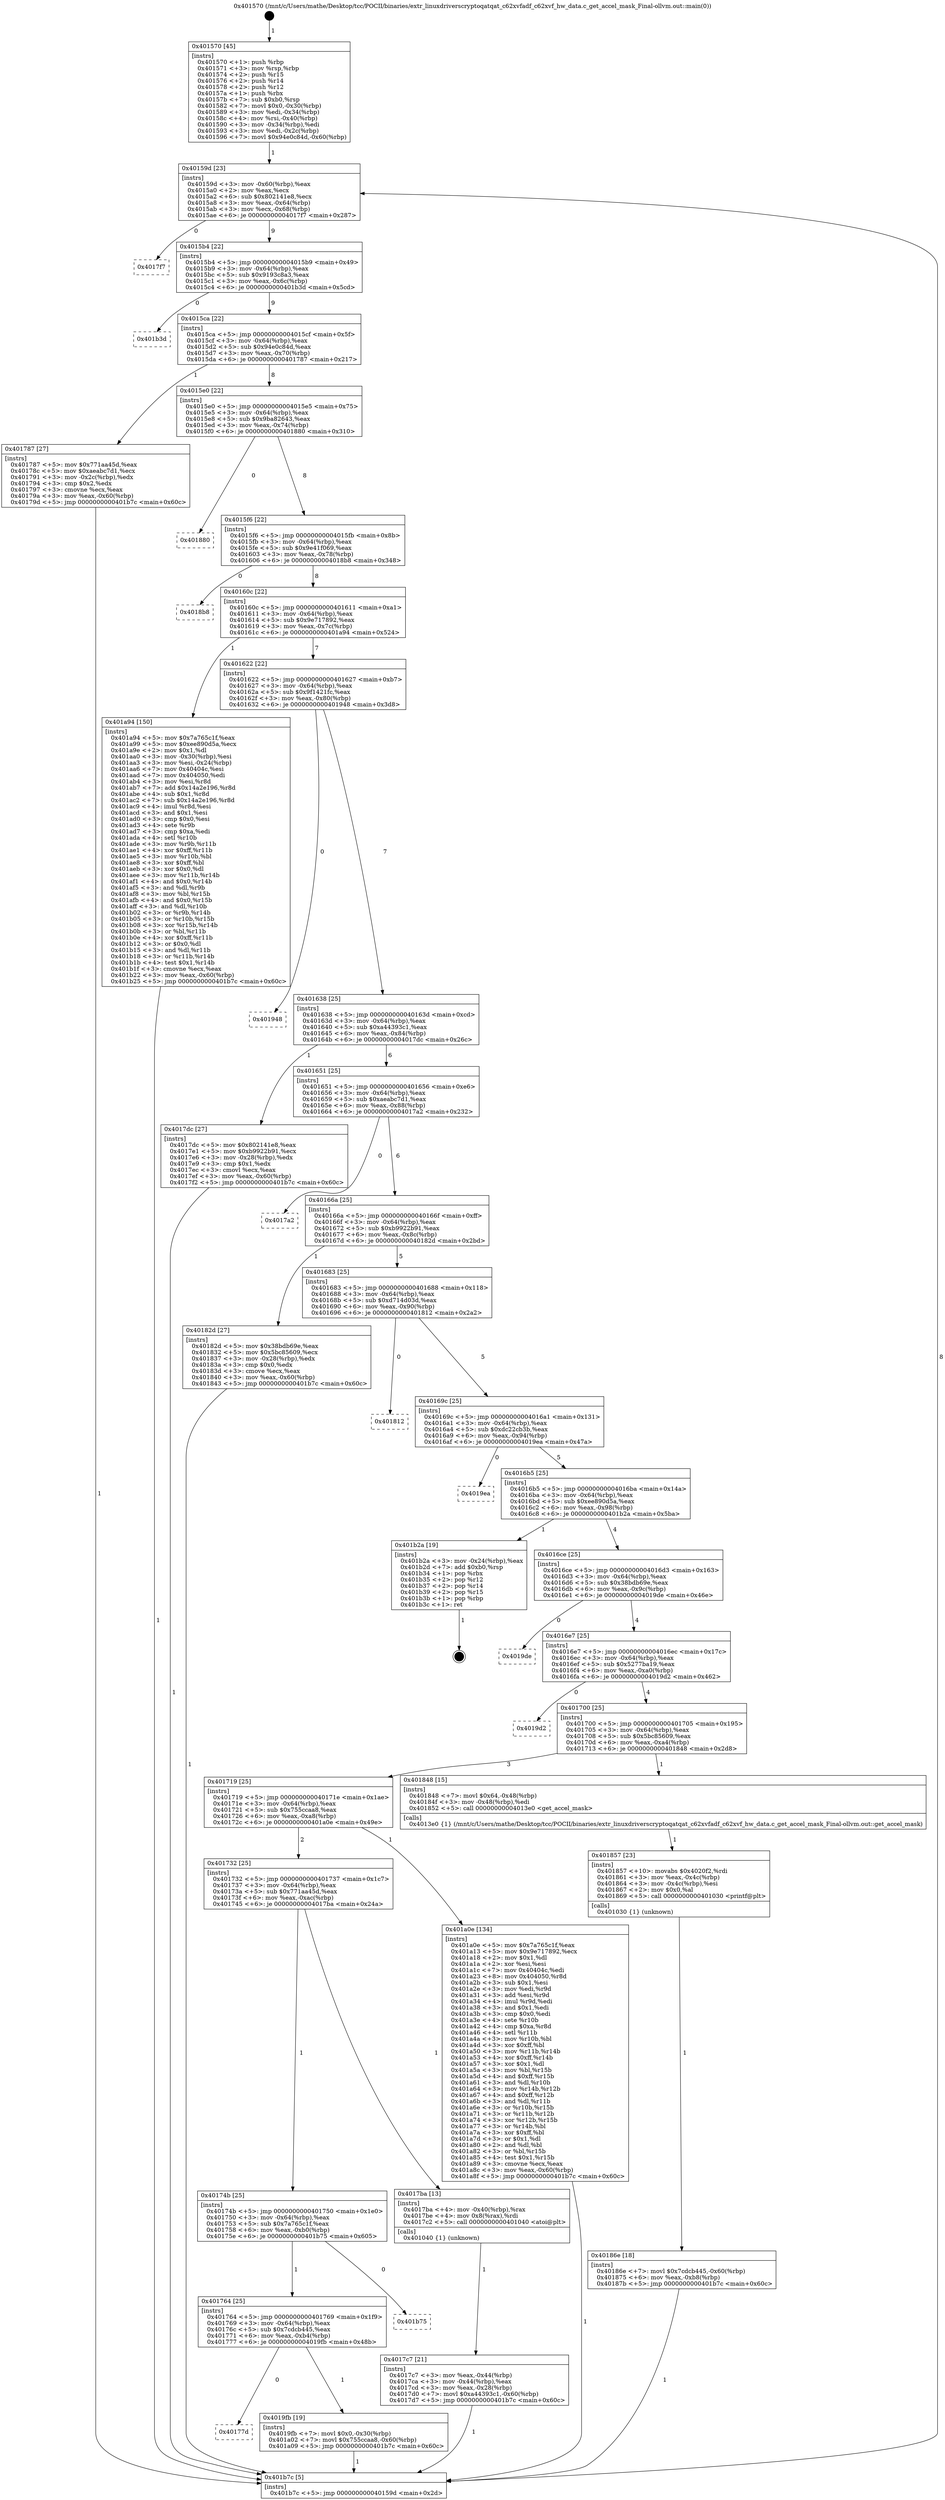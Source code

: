 digraph "0x401570" {
  label = "0x401570 (/mnt/c/Users/mathe/Desktop/tcc/POCII/binaries/extr_linuxdriverscryptoqatqat_c62xvfadf_c62xvf_hw_data.c_get_accel_mask_Final-ollvm.out::main(0))"
  labelloc = "t"
  node[shape=record]

  Entry [label="",width=0.3,height=0.3,shape=circle,fillcolor=black,style=filled]
  "0x40159d" [label="{
     0x40159d [23]\l
     | [instrs]\l
     &nbsp;&nbsp;0x40159d \<+3\>: mov -0x60(%rbp),%eax\l
     &nbsp;&nbsp;0x4015a0 \<+2\>: mov %eax,%ecx\l
     &nbsp;&nbsp;0x4015a2 \<+6\>: sub $0x802141e8,%ecx\l
     &nbsp;&nbsp;0x4015a8 \<+3\>: mov %eax,-0x64(%rbp)\l
     &nbsp;&nbsp;0x4015ab \<+3\>: mov %ecx,-0x68(%rbp)\l
     &nbsp;&nbsp;0x4015ae \<+6\>: je 00000000004017f7 \<main+0x287\>\l
  }"]
  "0x4017f7" [label="{
     0x4017f7\l
  }", style=dashed]
  "0x4015b4" [label="{
     0x4015b4 [22]\l
     | [instrs]\l
     &nbsp;&nbsp;0x4015b4 \<+5\>: jmp 00000000004015b9 \<main+0x49\>\l
     &nbsp;&nbsp;0x4015b9 \<+3\>: mov -0x64(%rbp),%eax\l
     &nbsp;&nbsp;0x4015bc \<+5\>: sub $0x9193c8a3,%eax\l
     &nbsp;&nbsp;0x4015c1 \<+3\>: mov %eax,-0x6c(%rbp)\l
     &nbsp;&nbsp;0x4015c4 \<+6\>: je 0000000000401b3d \<main+0x5cd\>\l
  }"]
  Exit [label="",width=0.3,height=0.3,shape=circle,fillcolor=black,style=filled,peripheries=2]
  "0x401b3d" [label="{
     0x401b3d\l
  }", style=dashed]
  "0x4015ca" [label="{
     0x4015ca [22]\l
     | [instrs]\l
     &nbsp;&nbsp;0x4015ca \<+5\>: jmp 00000000004015cf \<main+0x5f\>\l
     &nbsp;&nbsp;0x4015cf \<+3\>: mov -0x64(%rbp),%eax\l
     &nbsp;&nbsp;0x4015d2 \<+5\>: sub $0x94e0c84d,%eax\l
     &nbsp;&nbsp;0x4015d7 \<+3\>: mov %eax,-0x70(%rbp)\l
     &nbsp;&nbsp;0x4015da \<+6\>: je 0000000000401787 \<main+0x217\>\l
  }"]
  "0x40177d" [label="{
     0x40177d\l
  }", style=dashed]
  "0x401787" [label="{
     0x401787 [27]\l
     | [instrs]\l
     &nbsp;&nbsp;0x401787 \<+5\>: mov $0x771aa45d,%eax\l
     &nbsp;&nbsp;0x40178c \<+5\>: mov $0xaeabc7d1,%ecx\l
     &nbsp;&nbsp;0x401791 \<+3\>: mov -0x2c(%rbp),%edx\l
     &nbsp;&nbsp;0x401794 \<+3\>: cmp $0x2,%edx\l
     &nbsp;&nbsp;0x401797 \<+3\>: cmovne %ecx,%eax\l
     &nbsp;&nbsp;0x40179a \<+3\>: mov %eax,-0x60(%rbp)\l
     &nbsp;&nbsp;0x40179d \<+5\>: jmp 0000000000401b7c \<main+0x60c\>\l
  }"]
  "0x4015e0" [label="{
     0x4015e0 [22]\l
     | [instrs]\l
     &nbsp;&nbsp;0x4015e0 \<+5\>: jmp 00000000004015e5 \<main+0x75\>\l
     &nbsp;&nbsp;0x4015e5 \<+3\>: mov -0x64(%rbp),%eax\l
     &nbsp;&nbsp;0x4015e8 \<+5\>: sub $0x9ba82643,%eax\l
     &nbsp;&nbsp;0x4015ed \<+3\>: mov %eax,-0x74(%rbp)\l
     &nbsp;&nbsp;0x4015f0 \<+6\>: je 0000000000401880 \<main+0x310\>\l
  }"]
  "0x401b7c" [label="{
     0x401b7c [5]\l
     | [instrs]\l
     &nbsp;&nbsp;0x401b7c \<+5\>: jmp 000000000040159d \<main+0x2d\>\l
  }"]
  "0x401570" [label="{
     0x401570 [45]\l
     | [instrs]\l
     &nbsp;&nbsp;0x401570 \<+1\>: push %rbp\l
     &nbsp;&nbsp;0x401571 \<+3\>: mov %rsp,%rbp\l
     &nbsp;&nbsp;0x401574 \<+2\>: push %r15\l
     &nbsp;&nbsp;0x401576 \<+2\>: push %r14\l
     &nbsp;&nbsp;0x401578 \<+2\>: push %r12\l
     &nbsp;&nbsp;0x40157a \<+1\>: push %rbx\l
     &nbsp;&nbsp;0x40157b \<+7\>: sub $0xb0,%rsp\l
     &nbsp;&nbsp;0x401582 \<+7\>: movl $0x0,-0x30(%rbp)\l
     &nbsp;&nbsp;0x401589 \<+3\>: mov %edi,-0x34(%rbp)\l
     &nbsp;&nbsp;0x40158c \<+4\>: mov %rsi,-0x40(%rbp)\l
     &nbsp;&nbsp;0x401590 \<+3\>: mov -0x34(%rbp),%edi\l
     &nbsp;&nbsp;0x401593 \<+3\>: mov %edi,-0x2c(%rbp)\l
     &nbsp;&nbsp;0x401596 \<+7\>: movl $0x94e0c84d,-0x60(%rbp)\l
  }"]
  "0x4019fb" [label="{
     0x4019fb [19]\l
     | [instrs]\l
     &nbsp;&nbsp;0x4019fb \<+7\>: movl $0x0,-0x30(%rbp)\l
     &nbsp;&nbsp;0x401a02 \<+7\>: movl $0x755ccaa8,-0x60(%rbp)\l
     &nbsp;&nbsp;0x401a09 \<+5\>: jmp 0000000000401b7c \<main+0x60c\>\l
  }"]
  "0x401880" [label="{
     0x401880\l
  }", style=dashed]
  "0x4015f6" [label="{
     0x4015f6 [22]\l
     | [instrs]\l
     &nbsp;&nbsp;0x4015f6 \<+5\>: jmp 00000000004015fb \<main+0x8b\>\l
     &nbsp;&nbsp;0x4015fb \<+3\>: mov -0x64(%rbp),%eax\l
     &nbsp;&nbsp;0x4015fe \<+5\>: sub $0x9e41f069,%eax\l
     &nbsp;&nbsp;0x401603 \<+3\>: mov %eax,-0x78(%rbp)\l
     &nbsp;&nbsp;0x401606 \<+6\>: je 00000000004018b8 \<main+0x348\>\l
  }"]
  "0x401764" [label="{
     0x401764 [25]\l
     | [instrs]\l
     &nbsp;&nbsp;0x401764 \<+5\>: jmp 0000000000401769 \<main+0x1f9\>\l
     &nbsp;&nbsp;0x401769 \<+3\>: mov -0x64(%rbp),%eax\l
     &nbsp;&nbsp;0x40176c \<+5\>: sub $0x7cdcb445,%eax\l
     &nbsp;&nbsp;0x401771 \<+6\>: mov %eax,-0xb4(%rbp)\l
     &nbsp;&nbsp;0x401777 \<+6\>: je 00000000004019fb \<main+0x48b\>\l
  }"]
  "0x4018b8" [label="{
     0x4018b8\l
  }", style=dashed]
  "0x40160c" [label="{
     0x40160c [22]\l
     | [instrs]\l
     &nbsp;&nbsp;0x40160c \<+5\>: jmp 0000000000401611 \<main+0xa1\>\l
     &nbsp;&nbsp;0x401611 \<+3\>: mov -0x64(%rbp),%eax\l
     &nbsp;&nbsp;0x401614 \<+5\>: sub $0x9e717892,%eax\l
     &nbsp;&nbsp;0x401619 \<+3\>: mov %eax,-0x7c(%rbp)\l
     &nbsp;&nbsp;0x40161c \<+6\>: je 0000000000401a94 \<main+0x524\>\l
  }"]
  "0x401b75" [label="{
     0x401b75\l
  }", style=dashed]
  "0x401a94" [label="{
     0x401a94 [150]\l
     | [instrs]\l
     &nbsp;&nbsp;0x401a94 \<+5\>: mov $0x7a765c1f,%eax\l
     &nbsp;&nbsp;0x401a99 \<+5\>: mov $0xee890d5a,%ecx\l
     &nbsp;&nbsp;0x401a9e \<+2\>: mov $0x1,%dl\l
     &nbsp;&nbsp;0x401aa0 \<+3\>: mov -0x30(%rbp),%esi\l
     &nbsp;&nbsp;0x401aa3 \<+3\>: mov %esi,-0x24(%rbp)\l
     &nbsp;&nbsp;0x401aa6 \<+7\>: mov 0x40404c,%esi\l
     &nbsp;&nbsp;0x401aad \<+7\>: mov 0x404050,%edi\l
     &nbsp;&nbsp;0x401ab4 \<+3\>: mov %esi,%r8d\l
     &nbsp;&nbsp;0x401ab7 \<+7\>: add $0x14a2e196,%r8d\l
     &nbsp;&nbsp;0x401abe \<+4\>: sub $0x1,%r8d\l
     &nbsp;&nbsp;0x401ac2 \<+7\>: sub $0x14a2e196,%r8d\l
     &nbsp;&nbsp;0x401ac9 \<+4\>: imul %r8d,%esi\l
     &nbsp;&nbsp;0x401acd \<+3\>: and $0x1,%esi\l
     &nbsp;&nbsp;0x401ad0 \<+3\>: cmp $0x0,%esi\l
     &nbsp;&nbsp;0x401ad3 \<+4\>: sete %r9b\l
     &nbsp;&nbsp;0x401ad7 \<+3\>: cmp $0xa,%edi\l
     &nbsp;&nbsp;0x401ada \<+4\>: setl %r10b\l
     &nbsp;&nbsp;0x401ade \<+3\>: mov %r9b,%r11b\l
     &nbsp;&nbsp;0x401ae1 \<+4\>: xor $0xff,%r11b\l
     &nbsp;&nbsp;0x401ae5 \<+3\>: mov %r10b,%bl\l
     &nbsp;&nbsp;0x401ae8 \<+3\>: xor $0xff,%bl\l
     &nbsp;&nbsp;0x401aeb \<+3\>: xor $0x0,%dl\l
     &nbsp;&nbsp;0x401aee \<+3\>: mov %r11b,%r14b\l
     &nbsp;&nbsp;0x401af1 \<+4\>: and $0x0,%r14b\l
     &nbsp;&nbsp;0x401af5 \<+3\>: and %dl,%r9b\l
     &nbsp;&nbsp;0x401af8 \<+3\>: mov %bl,%r15b\l
     &nbsp;&nbsp;0x401afb \<+4\>: and $0x0,%r15b\l
     &nbsp;&nbsp;0x401aff \<+3\>: and %dl,%r10b\l
     &nbsp;&nbsp;0x401b02 \<+3\>: or %r9b,%r14b\l
     &nbsp;&nbsp;0x401b05 \<+3\>: or %r10b,%r15b\l
     &nbsp;&nbsp;0x401b08 \<+3\>: xor %r15b,%r14b\l
     &nbsp;&nbsp;0x401b0b \<+3\>: or %bl,%r11b\l
     &nbsp;&nbsp;0x401b0e \<+4\>: xor $0xff,%r11b\l
     &nbsp;&nbsp;0x401b12 \<+3\>: or $0x0,%dl\l
     &nbsp;&nbsp;0x401b15 \<+3\>: and %dl,%r11b\l
     &nbsp;&nbsp;0x401b18 \<+3\>: or %r11b,%r14b\l
     &nbsp;&nbsp;0x401b1b \<+4\>: test $0x1,%r14b\l
     &nbsp;&nbsp;0x401b1f \<+3\>: cmovne %ecx,%eax\l
     &nbsp;&nbsp;0x401b22 \<+3\>: mov %eax,-0x60(%rbp)\l
     &nbsp;&nbsp;0x401b25 \<+5\>: jmp 0000000000401b7c \<main+0x60c\>\l
  }"]
  "0x401622" [label="{
     0x401622 [22]\l
     | [instrs]\l
     &nbsp;&nbsp;0x401622 \<+5\>: jmp 0000000000401627 \<main+0xb7\>\l
     &nbsp;&nbsp;0x401627 \<+3\>: mov -0x64(%rbp),%eax\l
     &nbsp;&nbsp;0x40162a \<+5\>: sub $0x9f1421fc,%eax\l
     &nbsp;&nbsp;0x40162f \<+3\>: mov %eax,-0x80(%rbp)\l
     &nbsp;&nbsp;0x401632 \<+6\>: je 0000000000401948 \<main+0x3d8\>\l
  }"]
  "0x40186e" [label="{
     0x40186e [18]\l
     | [instrs]\l
     &nbsp;&nbsp;0x40186e \<+7\>: movl $0x7cdcb445,-0x60(%rbp)\l
     &nbsp;&nbsp;0x401875 \<+6\>: mov %eax,-0xb8(%rbp)\l
     &nbsp;&nbsp;0x40187b \<+5\>: jmp 0000000000401b7c \<main+0x60c\>\l
  }"]
  "0x401948" [label="{
     0x401948\l
  }", style=dashed]
  "0x401638" [label="{
     0x401638 [25]\l
     | [instrs]\l
     &nbsp;&nbsp;0x401638 \<+5\>: jmp 000000000040163d \<main+0xcd\>\l
     &nbsp;&nbsp;0x40163d \<+3\>: mov -0x64(%rbp),%eax\l
     &nbsp;&nbsp;0x401640 \<+5\>: sub $0xa44393c1,%eax\l
     &nbsp;&nbsp;0x401645 \<+6\>: mov %eax,-0x84(%rbp)\l
     &nbsp;&nbsp;0x40164b \<+6\>: je 00000000004017dc \<main+0x26c\>\l
  }"]
  "0x401857" [label="{
     0x401857 [23]\l
     | [instrs]\l
     &nbsp;&nbsp;0x401857 \<+10\>: movabs $0x4020f2,%rdi\l
     &nbsp;&nbsp;0x401861 \<+3\>: mov %eax,-0x4c(%rbp)\l
     &nbsp;&nbsp;0x401864 \<+3\>: mov -0x4c(%rbp),%esi\l
     &nbsp;&nbsp;0x401867 \<+2\>: mov $0x0,%al\l
     &nbsp;&nbsp;0x401869 \<+5\>: call 0000000000401030 \<printf@plt\>\l
     | [calls]\l
     &nbsp;&nbsp;0x401030 \{1\} (unknown)\l
  }"]
  "0x4017dc" [label="{
     0x4017dc [27]\l
     | [instrs]\l
     &nbsp;&nbsp;0x4017dc \<+5\>: mov $0x802141e8,%eax\l
     &nbsp;&nbsp;0x4017e1 \<+5\>: mov $0xb9922b91,%ecx\l
     &nbsp;&nbsp;0x4017e6 \<+3\>: mov -0x28(%rbp),%edx\l
     &nbsp;&nbsp;0x4017e9 \<+3\>: cmp $0x1,%edx\l
     &nbsp;&nbsp;0x4017ec \<+3\>: cmovl %ecx,%eax\l
     &nbsp;&nbsp;0x4017ef \<+3\>: mov %eax,-0x60(%rbp)\l
     &nbsp;&nbsp;0x4017f2 \<+5\>: jmp 0000000000401b7c \<main+0x60c\>\l
  }"]
  "0x401651" [label="{
     0x401651 [25]\l
     | [instrs]\l
     &nbsp;&nbsp;0x401651 \<+5\>: jmp 0000000000401656 \<main+0xe6\>\l
     &nbsp;&nbsp;0x401656 \<+3\>: mov -0x64(%rbp),%eax\l
     &nbsp;&nbsp;0x401659 \<+5\>: sub $0xaeabc7d1,%eax\l
     &nbsp;&nbsp;0x40165e \<+6\>: mov %eax,-0x88(%rbp)\l
     &nbsp;&nbsp;0x401664 \<+6\>: je 00000000004017a2 \<main+0x232\>\l
  }"]
  "0x4017c7" [label="{
     0x4017c7 [21]\l
     | [instrs]\l
     &nbsp;&nbsp;0x4017c7 \<+3\>: mov %eax,-0x44(%rbp)\l
     &nbsp;&nbsp;0x4017ca \<+3\>: mov -0x44(%rbp),%eax\l
     &nbsp;&nbsp;0x4017cd \<+3\>: mov %eax,-0x28(%rbp)\l
     &nbsp;&nbsp;0x4017d0 \<+7\>: movl $0xa44393c1,-0x60(%rbp)\l
     &nbsp;&nbsp;0x4017d7 \<+5\>: jmp 0000000000401b7c \<main+0x60c\>\l
  }"]
  "0x4017a2" [label="{
     0x4017a2\l
  }", style=dashed]
  "0x40166a" [label="{
     0x40166a [25]\l
     | [instrs]\l
     &nbsp;&nbsp;0x40166a \<+5\>: jmp 000000000040166f \<main+0xff\>\l
     &nbsp;&nbsp;0x40166f \<+3\>: mov -0x64(%rbp),%eax\l
     &nbsp;&nbsp;0x401672 \<+5\>: sub $0xb9922b91,%eax\l
     &nbsp;&nbsp;0x401677 \<+6\>: mov %eax,-0x8c(%rbp)\l
     &nbsp;&nbsp;0x40167d \<+6\>: je 000000000040182d \<main+0x2bd\>\l
  }"]
  "0x40174b" [label="{
     0x40174b [25]\l
     | [instrs]\l
     &nbsp;&nbsp;0x40174b \<+5\>: jmp 0000000000401750 \<main+0x1e0\>\l
     &nbsp;&nbsp;0x401750 \<+3\>: mov -0x64(%rbp),%eax\l
     &nbsp;&nbsp;0x401753 \<+5\>: sub $0x7a765c1f,%eax\l
     &nbsp;&nbsp;0x401758 \<+6\>: mov %eax,-0xb0(%rbp)\l
     &nbsp;&nbsp;0x40175e \<+6\>: je 0000000000401b75 \<main+0x605\>\l
  }"]
  "0x40182d" [label="{
     0x40182d [27]\l
     | [instrs]\l
     &nbsp;&nbsp;0x40182d \<+5\>: mov $0x38bdb69e,%eax\l
     &nbsp;&nbsp;0x401832 \<+5\>: mov $0x5bc85609,%ecx\l
     &nbsp;&nbsp;0x401837 \<+3\>: mov -0x28(%rbp),%edx\l
     &nbsp;&nbsp;0x40183a \<+3\>: cmp $0x0,%edx\l
     &nbsp;&nbsp;0x40183d \<+3\>: cmove %ecx,%eax\l
     &nbsp;&nbsp;0x401840 \<+3\>: mov %eax,-0x60(%rbp)\l
     &nbsp;&nbsp;0x401843 \<+5\>: jmp 0000000000401b7c \<main+0x60c\>\l
  }"]
  "0x401683" [label="{
     0x401683 [25]\l
     | [instrs]\l
     &nbsp;&nbsp;0x401683 \<+5\>: jmp 0000000000401688 \<main+0x118\>\l
     &nbsp;&nbsp;0x401688 \<+3\>: mov -0x64(%rbp),%eax\l
     &nbsp;&nbsp;0x40168b \<+5\>: sub $0xd714d03d,%eax\l
     &nbsp;&nbsp;0x401690 \<+6\>: mov %eax,-0x90(%rbp)\l
     &nbsp;&nbsp;0x401696 \<+6\>: je 0000000000401812 \<main+0x2a2\>\l
  }"]
  "0x4017ba" [label="{
     0x4017ba [13]\l
     | [instrs]\l
     &nbsp;&nbsp;0x4017ba \<+4\>: mov -0x40(%rbp),%rax\l
     &nbsp;&nbsp;0x4017be \<+4\>: mov 0x8(%rax),%rdi\l
     &nbsp;&nbsp;0x4017c2 \<+5\>: call 0000000000401040 \<atoi@plt\>\l
     | [calls]\l
     &nbsp;&nbsp;0x401040 \{1\} (unknown)\l
  }"]
  "0x401812" [label="{
     0x401812\l
  }", style=dashed]
  "0x40169c" [label="{
     0x40169c [25]\l
     | [instrs]\l
     &nbsp;&nbsp;0x40169c \<+5\>: jmp 00000000004016a1 \<main+0x131\>\l
     &nbsp;&nbsp;0x4016a1 \<+3\>: mov -0x64(%rbp),%eax\l
     &nbsp;&nbsp;0x4016a4 \<+5\>: sub $0xdc22cb3b,%eax\l
     &nbsp;&nbsp;0x4016a9 \<+6\>: mov %eax,-0x94(%rbp)\l
     &nbsp;&nbsp;0x4016af \<+6\>: je 00000000004019ea \<main+0x47a\>\l
  }"]
  "0x401732" [label="{
     0x401732 [25]\l
     | [instrs]\l
     &nbsp;&nbsp;0x401732 \<+5\>: jmp 0000000000401737 \<main+0x1c7\>\l
     &nbsp;&nbsp;0x401737 \<+3\>: mov -0x64(%rbp),%eax\l
     &nbsp;&nbsp;0x40173a \<+5\>: sub $0x771aa45d,%eax\l
     &nbsp;&nbsp;0x40173f \<+6\>: mov %eax,-0xac(%rbp)\l
     &nbsp;&nbsp;0x401745 \<+6\>: je 00000000004017ba \<main+0x24a\>\l
  }"]
  "0x4019ea" [label="{
     0x4019ea\l
  }", style=dashed]
  "0x4016b5" [label="{
     0x4016b5 [25]\l
     | [instrs]\l
     &nbsp;&nbsp;0x4016b5 \<+5\>: jmp 00000000004016ba \<main+0x14a\>\l
     &nbsp;&nbsp;0x4016ba \<+3\>: mov -0x64(%rbp),%eax\l
     &nbsp;&nbsp;0x4016bd \<+5\>: sub $0xee890d5a,%eax\l
     &nbsp;&nbsp;0x4016c2 \<+6\>: mov %eax,-0x98(%rbp)\l
     &nbsp;&nbsp;0x4016c8 \<+6\>: je 0000000000401b2a \<main+0x5ba\>\l
  }"]
  "0x401a0e" [label="{
     0x401a0e [134]\l
     | [instrs]\l
     &nbsp;&nbsp;0x401a0e \<+5\>: mov $0x7a765c1f,%eax\l
     &nbsp;&nbsp;0x401a13 \<+5\>: mov $0x9e717892,%ecx\l
     &nbsp;&nbsp;0x401a18 \<+2\>: mov $0x1,%dl\l
     &nbsp;&nbsp;0x401a1a \<+2\>: xor %esi,%esi\l
     &nbsp;&nbsp;0x401a1c \<+7\>: mov 0x40404c,%edi\l
     &nbsp;&nbsp;0x401a23 \<+8\>: mov 0x404050,%r8d\l
     &nbsp;&nbsp;0x401a2b \<+3\>: sub $0x1,%esi\l
     &nbsp;&nbsp;0x401a2e \<+3\>: mov %edi,%r9d\l
     &nbsp;&nbsp;0x401a31 \<+3\>: add %esi,%r9d\l
     &nbsp;&nbsp;0x401a34 \<+4\>: imul %r9d,%edi\l
     &nbsp;&nbsp;0x401a38 \<+3\>: and $0x1,%edi\l
     &nbsp;&nbsp;0x401a3b \<+3\>: cmp $0x0,%edi\l
     &nbsp;&nbsp;0x401a3e \<+4\>: sete %r10b\l
     &nbsp;&nbsp;0x401a42 \<+4\>: cmp $0xa,%r8d\l
     &nbsp;&nbsp;0x401a46 \<+4\>: setl %r11b\l
     &nbsp;&nbsp;0x401a4a \<+3\>: mov %r10b,%bl\l
     &nbsp;&nbsp;0x401a4d \<+3\>: xor $0xff,%bl\l
     &nbsp;&nbsp;0x401a50 \<+3\>: mov %r11b,%r14b\l
     &nbsp;&nbsp;0x401a53 \<+4\>: xor $0xff,%r14b\l
     &nbsp;&nbsp;0x401a57 \<+3\>: xor $0x1,%dl\l
     &nbsp;&nbsp;0x401a5a \<+3\>: mov %bl,%r15b\l
     &nbsp;&nbsp;0x401a5d \<+4\>: and $0xff,%r15b\l
     &nbsp;&nbsp;0x401a61 \<+3\>: and %dl,%r10b\l
     &nbsp;&nbsp;0x401a64 \<+3\>: mov %r14b,%r12b\l
     &nbsp;&nbsp;0x401a67 \<+4\>: and $0xff,%r12b\l
     &nbsp;&nbsp;0x401a6b \<+3\>: and %dl,%r11b\l
     &nbsp;&nbsp;0x401a6e \<+3\>: or %r10b,%r15b\l
     &nbsp;&nbsp;0x401a71 \<+3\>: or %r11b,%r12b\l
     &nbsp;&nbsp;0x401a74 \<+3\>: xor %r12b,%r15b\l
     &nbsp;&nbsp;0x401a77 \<+3\>: or %r14b,%bl\l
     &nbsp;&nbsp;0x401a7a \<+3\>: xor $0xff,%bl\l
     &nbsp;&nbsp;0x401a7d \<+3\>: or $0x1,%dl\l
     &nbsp;&nbsp;0x401a80 \<+2\>: and %dl,%bl\l
     &nbsp;&nbsp;0x401a82 \<+3\>: or %bl,%r15b\l
     &nbsp;&nbsp;0x401a85 \<+4\>: test $0x1,%r15b\l
     &nbsp;&nbsp;0x401a89 \<+3\>: cmovne %ecx,%eax\l
     &nbsp;&nbsp;0x401a8c \<+3\>: mov %eax,-0x60(%rbp)\l
     &nbsp;&nbsp;0x401a8f \<+5\>: jmp 0000000000401b7c \<main+0x60c\>\l
  }"]
  "0x401b2a" [label="{
     0x401b2a [19]\l
     | [instrs]\l
     &nbsp;&nbsp;0x401b2a \<+3\>: mov -0x24(%rbp),%eax\l
     &nbsp;&nbsp;0x401b2d \<+7\>: add $0xb0,%rsp\l
     &nbsp;&nbsp;0x401b34 \<+1\>: pop %rbx\l
     &nbsp;&nbsp;0x401b35 \<+2\>: pop %r12\l
     &nbsp;&nbsp;0x401b37 \<+2\>: pop %r14\l
     &nbsp;&nbsp;0x401b39 \<+2\>: pop %r15\l
     &nbsp;&nbsp;0x401b3b \<+1\>: pop %rbp\l
     &nbsp;&nbsp;0x401b3c \<+1\>: ret\l
  }"]
  "0x4016ce" [label="{
     0x4016ce [25]\l
     | [instrs]\l
     &nbsp;&nbsp;0x4016ce \<+5\>: jmp 00000000004016d3 \<main+0x163\>\l
     &nbsp;&nbsp;0x4016d3 \<+3\>: mov -0x64(%rbp),%eax\l
     &nbsp;&nbsp;0x4016d6 \<+5\>: sub $0x38bdb69e,%eax\l
     &nbsp;&nbsp;0x4016db \<+6\>: mov %eax,-0x9c(%rbp)\l
     &nbsp;&nbsp;0x4016e1 \<+6\>: je 00000000004019de \<main+0x46e\>\l
  }"]
  "0x401719" [label="{
     0x401719 [25]\l
     | [instrs]\l
     &nbsp;&nbsp;0x401719 \<+5\>: jmp 000000000040171e \<main+0x1ae\>\l
     &nbsp;&nbsp;0x40171e \<+3\>: mov -0x64(%rbp),%eax\l
     &nbsp;&nbsp;0x401721 \<+5\>: sub $0x755ccaa8,%eax\l
     &nbsp;&nbsp;0x401726 \<+6\>: mov %eax,-0xa8(%rbp)\l
     &nbsp;&nbsp;0x40172c \<+6\>: je 0000000000401a0e \<main+0x49e\>\l
  }"]
  "0x4019de" [label="{
     0x4019de\l
  }", style=dashed]
  "0x4016e7" [label="{
     0x4016e7 [25]\l
     | [instrs]\l
     &nbsp;&nbsp;0x4016e7 \<+5\>: jmp 00000000004016ec \<main+0x17c\>\l
     &nbsp;&nbsp;0x4016ec \<+3\>: mov -0x64(%rbp),%eax\l
     &nbsp;&nbsp;0x4016ef \<+5\>: sub $0x5277ba19,%eax\l
     &nbsp;&nbsp;0x4016f4 \<+6\>: mov %eax,-0xa0(%rbp)\l
     &nbsp;&nbsp;0x4016fa \<+6\>: je 00000000004019d2 \<main+0x462\>\l
  }"]
  "0x401848" [label="{
     0x401848 [15]\l
     | [instrs]\l
     &nbsp;&nbsp;0x401848 \<+7\>: movl $0x64,-0x48(%rbp)\l
     &nbsp;&nbsp;0x40184f \<+3\>: mov -0x48(%rbp),%edi\l
     &nbsp;&nbsp;0x401852 \<+5\>: call 00000000004013e0 \<get_accel_mask\>\l
     | [calls]\l
     &nbsp;&nbsp;0x4013e0 \{1\} (/mnt/c/Users/mathe/Desktop/tcc/POCII/binaries/extr_linuxdriverscryptoqatqat_c62xvfadf_c62xvf_hw_data.c_get_accel_mask_Final-ollvm.out::get_accel_mask)\l
  }"]
  "0x4019d2" [label="{
     0x4019d2\l
  }", style=dashed]
  "0x401700" [label="{
     0x401700 [25]\l
     | [instrs]\l
     &nbsp;&nbsp;0x401700 \<+5\>: jmp 0000000000401705 \<main+0x195\>\l
     &nbsp;&nbsp;0x401705 \<+3\>: mov -0x64(%rbp),%eax\l
     &nbsp;&nbsp;0x401708 \<+5\>: sub $0x5bc85609,%eax\l
     &nbsp;&nbsp;0x40170d \<+6\>: mov %eax,-0xa4(%rbp)\l
     &nbsp;&nbsp;0x401713 \<+6\>: je 0000000000401848 \<main+0x2d8\>\l
  }"]
  Entry -> "0x401570" [label=" 1"]
  "0x40159d" -> "0x4017f7" [label=" 0"]
  "0x40159d" -> "0x4015b4" [label=" 9"]
  "0x401b2a" -> Exit [label=" 1"]
  "0x4015b4" -> "0x401b3d" [label=" 0"]
  "0x4015b4" -> "0x4015ca" [label=" 9"]
  "0x401a94" -> "0x401b7c" [label=" 1"]
  "0x4015ca" -> "0x401787" [label=" 1"]
  "0x4015ca" -> "0x4015e0" [label=" 8"]
  "0x401787" -> "0x401b7c" [label=" 1"]
  "0x401570" -> "0x40159d" [label=" 1"]
  "0x401b7c" -> "0x40159d" [label=" 8"]
  "0x401a0e" -> "0x401b7c" [label=" 1"]
  "0x4015e0" -> "0x401880" [label=" 0"]
  "0x4015e0" -> "0x4015f6" [label=" 8"]
  "0x4019fb" -> "0x401b7c" [label=" 1"]
  "0x4015f6" -> "0x4018b8" [label=" 0"]
  "0x4015f6" -> "0x40160c" [label=" 8"]
  "0x401764" -> "0x4019fb" [label=" 1"]
  "0x40160c" -> "0x401a94" [label=" 1"]
  "0x40160c" -> "0x401622" [label=" 7"]
  "0x401764" -> "0x40177d" [label=" 0"]
  "0x401622" -> "0x401948" [label=" 0"]
  "0x401622" -> "0x401638" [label=" 7"]
  "0x40174b" -> "0x401b75" [label=" 0"]
  "0x401638" -> "0x4017dc" [label=" 1"]
  "0x401638" -> "0x401651" [label=" 6"]
  "0x40174b" -> "0x401764" [label=" 1"]
  "0x401651" -> "0x4017a2" [label=" 0"]
  "0x401651" -> "0x40166a" [label=" 6"]
  "0x40186e" -> "0x401b7c" [label=" 1"]
  "0x40166a" -> "0x40182d" [label=" 1"]
  "0x40166a" -> "0x401683" [label=" 5"]
  "0x401857" -> "0x40186e" [label=" 1"]
  "0x401683" -> "0x401812" [label=" 0"]
  "0x401683" -> "0x40169c" [label=" 5"]
  "0x401848" -> "0x401857" [label=" 1"]
  "0x40169c" -> "0x4019ea" [label=" 0"]
  "0x40169c" -> "0x4016b5" [label=" 5"]
  "0x4017dc" -> "0x401b7c" [label=" 1"]
  "0x4016b5" -> "0x401b2a" [label=" 1"]
  "0x4016b5" -> "0x4016ce" [label=" 4"]
  "0x4017c7" -> "0x401b7c" [label=" 1"]
  "0x4016ce" -> "0x4019de" [label=" 0"]
  "0x4016ce" -> "0x4016e7" [label=" 4"]
  "0x401732" -> "0x40174b" [label=" 1"]
  "0x4016e7" -> "0x4019d2" [label=" 0"]
  "0x4016e7" -> "0x401700" [label=" 4"]
  "0x401732" -> "0x4017ba" [label=" 1"]
  "0x401700" -> "0x401848" [label=" 1"]
  "0x401700" -> "0x401719" [label=" 3"]
  "0x4017ba" -> "0x4017c7" [label=" 1"]
  "0x401719" -> "0x401a0e" [label=" 1"]
  "0x401719" -> "0x401732" [label=" 2"]
  "0x40182d" -> "0x401b7c" [label=" 1"]
}
